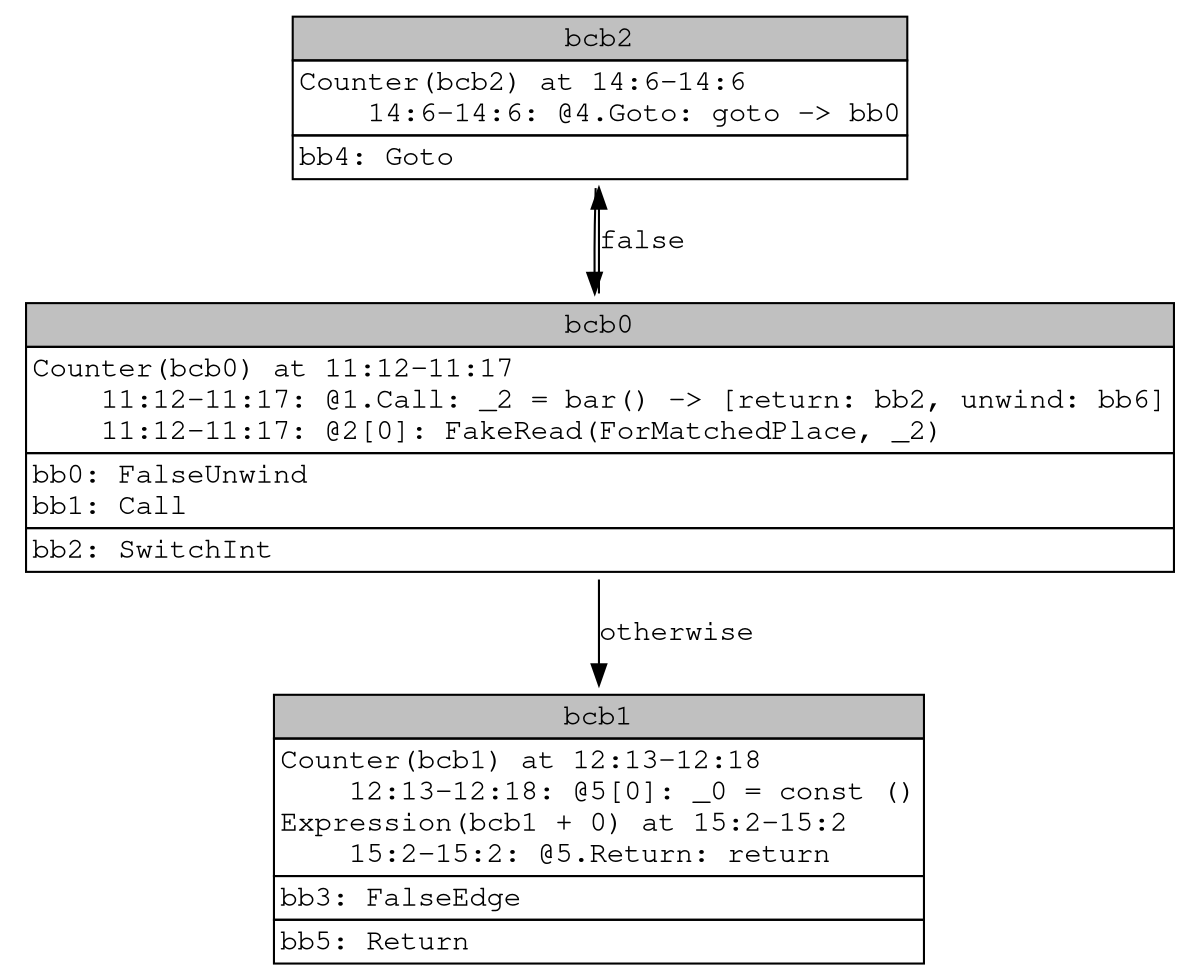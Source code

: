 digraph Cov_0_3 {
    graph [fontname="Courier, monospace"];
    node [fontname="Courier, monospace"];
    edge [fontname="Courier, monospace"];
    bcb2__Cov_0_3 [shape="none", label=<<table border="0" cellborder="1" cellspacing="0"><tr><td bgcolor="gray" align="center" colspan="1">bcb2</td></tr><tr><td align="left" balign="left">Counter(bcb2) at 14:6-14:6<br/>    14:6-14:6: @4.Goto: goto -&gt; bb0</td></tr><tr><td align="left" balign="left">bb4: Goto</td></tr></table>>];
    bcb1__Cov_0_3 [shape="none", label=<<table border="0" cellborder="1" cellspacing="0"><tr><td bgcolor="gray" align="center" colspan="1">bcb1</td></tr><tr><td align="left" balign="left">Counter(bcb1) at 12:13-12:18<br/>    12:13-12:18: @5[0]: _0 = const ()<br/>Expression(bcb1 + 0) at 15:2-15:2<br/>    15:2-15:2: @5.Return: return</td></tr><tr><td align="left" balign="left">bb3: FalseEdge</td></tr><tr><td align="left" balign="left">bb5: Return</td></tr></table>>];
    bcb0__Cov_0_3 [shape="none", label=<<table border="0" cellborder="1" cellspacing="0"><tr><td bgcolor="gray" align="center" colspan="1">bcb0</td></tr><tr><td align="left" balign="left">Counter(bcb0) at 11:12-11:17<br/>    11:12-11:17: @1.Call: _2 = bar() -&gt; [return: bb2, unwind: bb6]<br/>    11:12-11:17: @2[0]: FakeRead(ForMatchedPlace, _2)</td></tr><tr><td align="left" balign="left">bb0: FalseUnwind<br/>bb1: Call</td></tr><tr><td align="left" balign="left">bb2: SwitchInt</td></tr></table>>];
    bcb2__Cov_0_3 -> bcb0__Cov_0_3 [label=<>];
    bcb0__Cov_0_3 -> bcb2__Cov_0_3 [label=<false>];
    bcb0__Cov_0_3 -> bcb1__Cov_0_3 [label=<otherwise>];
}
